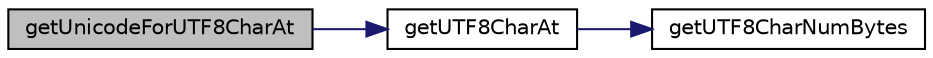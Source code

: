 digraph "getUnicodeForUTF8CharAt"
{
 // LATEX_PDF_SIZE
  edge [fontname="Helvetica",fontsize="10",labelfontname="Helvetica",labelfontsize="10"];
  node [fontname="Helvetica",fontsize="10",shape=record];
  rankdir="LR";
  Node1 [label="getUnicodeForUTF8CharAt",height=0.2,width=0.4,color="black", fillcolor="grey75", style="filled", fontcolor="black",tooltip=" "];
  Node1 -> Node2 [color="midnightblue",fontsize="10",style="solid"];
  Node2 [label="getUTF8CharAt",height=0.2,width=0.4,color="black", fillcolor="white", style="filled",URL="$utf8_8cpp.html#ac0c19c2bb475bc6f27dbf06345c865a3",tooltip=" "];
  Node2 -> Node3 [color="midnightblue",fontsize="10",style="solid"];
  Node3 [label="getUTF8CharNumBytes",height=0.2,width=0.4,color="black", fillcolor="white", style="filled",URL="$utf8_8cpp.html#aaca02fb609a02d6006c4ae5d02a20b9b",tooltip=" "];
}
